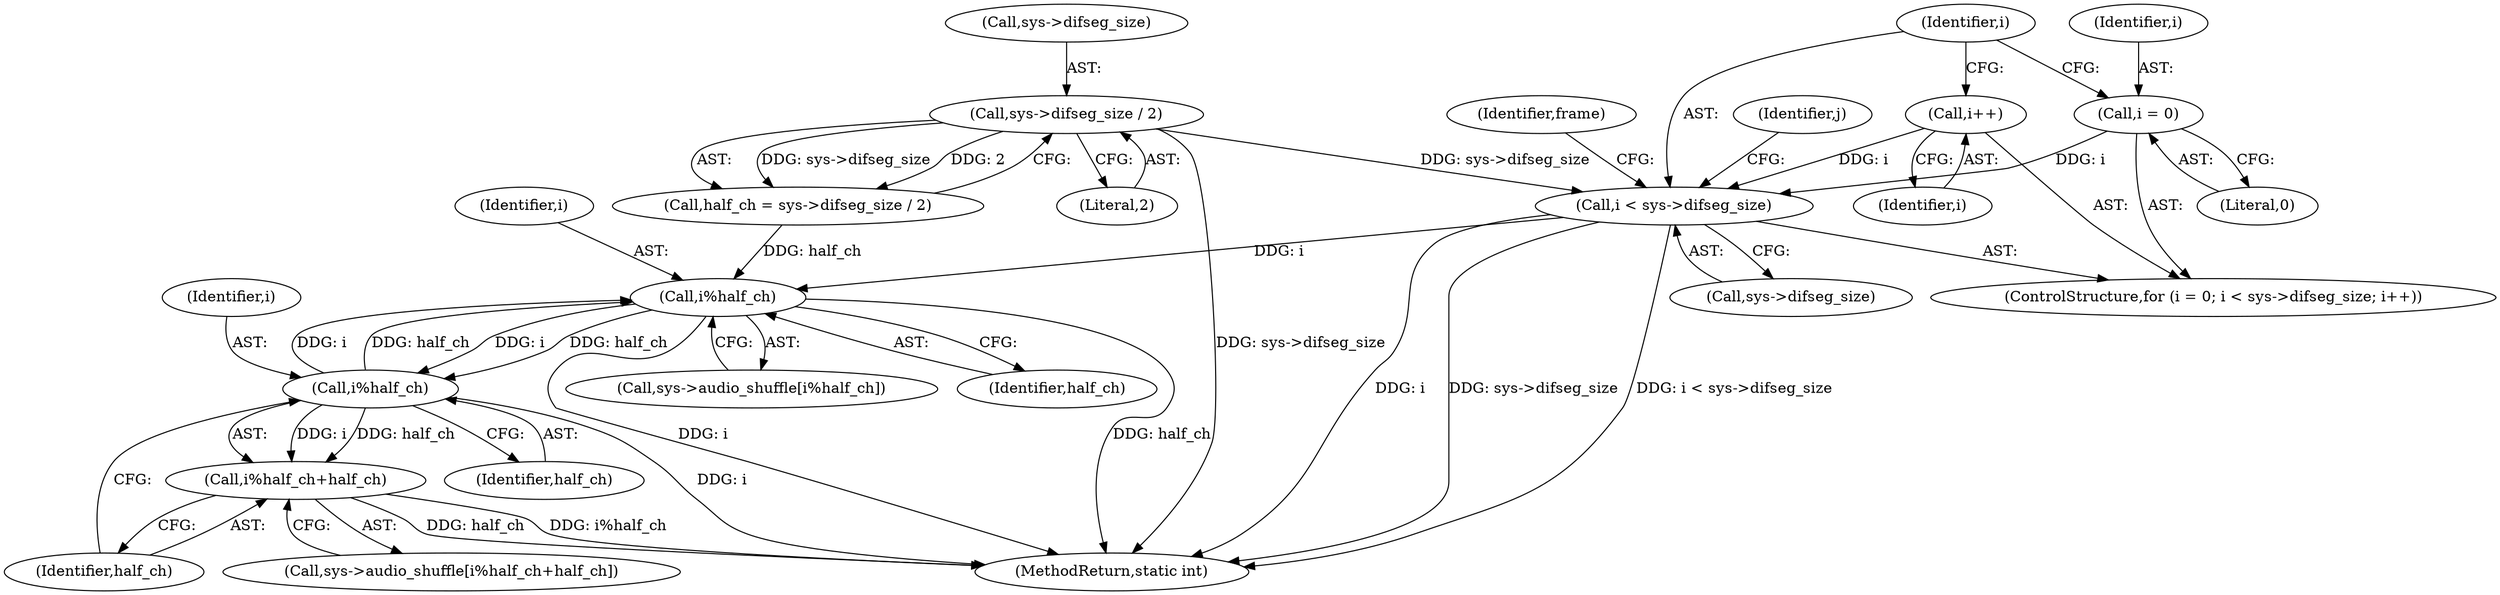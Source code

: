 digraph "0_libav_2d1c0dea5f6b91bec7f5fa53ec050913d851e366@pointer" {
"1000238" [label="(Call,i < sys->difseg_size)"];
"1000235" [label="(Call,i = 0)"];
"1000243" [label="(Call,i++)"];
"1000194" [label="(Call,sys->difseg_size / 2)"];
"1000421" [label="(Call,i%half_ch)"];
"1000470" [label="(Call,i%half_ch)"];
"1000469" [label="(Call,i%half_ch+half_ch)"];
"1000465" [label="(Call,sys->audio_shuffle[i%half_ch+half_ch])"];
"1000422" [label="(Identifier,i)"];
"1000238" [label="(Call,i < sys->difseg_size)"];
"1000234" [label="(ControlStructure,for (i = 0; i < sys->difseg_size; i++))"];
"1000472" [label="(Identifier,half_ch)"];
"1000421" [label="(Call,i%half_ch)"];
"1000516" [label="(MethodReturn,static int)"];
"1000198" [label="(Literal,2)"];
"1000254" [label="(Identifier,j)"];
"1000192" [label="(Call,half_ch = sys->difseg_size / 2)"];
"1000195" [label="(Call,sys->difseg_size)"];
"1000243" [label="(Call,i++)"];
"1000194" [label="(Call,sys->difseg_size / 2)"];
"1000417" [label="(Call,sys->audio_shuffle[i%half_ch])"];
"1000247" [label="(Identifier,frame)"];
"1000469" [label="(Call,i%half_ch+half_ch)"];
"1000473" [label="(Identifier,half_ch)"];
"1000470" [label="(Call,i%half_ch)"];
"1000237" [label="(Literal,0)"];
"1000471" [label="(Identifier,i)"];
"1000240" [label="(Call,sys->difseg_size)"];
"1000236" [label="(Identifier,i)"];
"1000244" [label="(Identifier,i)"];
"1000239" [label="(Identifier,i)"];
"1000235" [label="(Call,i = 0)"];
"1000423" [label="(Identifier,half_ch)"];
"1000238" -> "1000234"  [label="AST: "];
"1000238" -> "1000240"  [label="CFG: "];
"1000239" -> "1000238"  [label="AST: "];
"1000240" -> "1000238"  [label="AST: "];
"1000247" -> "1000238"  [label="CFG: "];
"1000254" -> "1000238"  [label="CFG: "];
"1000238" -> "1000516"  [label="DDG: i"];
"1000238" -> "1000516"  [label="DDG: sys->difseg_size"];
"1000238" -> "1000516"  [label="DDG: i < sys->difseg_size"];
"1000235" -> "1000238"  [label="DDG: i"];
"1000243" -> "1000238"  [label="DDG: i"];
"1000194" -> "1000238"  [label="DDG: sys->difseg_size"];
"1000238" -> "1000421"  [label="DDG: i"];
"1000235" -> "1000234"  [label="AST: "];
"1000235" -> "1000237"  [label="CFG: "];
"1000236" -> "1000235"  [label="AST: "];
"1000237" -> "1000235"  [label="AST: "];
"1000239" -> "1000235"  [label="CFG: "];
"1000243" -> "1000234"  [label="AST: "];
"1000243" -> "1000244"  [label="CFG: "];
"1000244" -> "1000243"  [label="AST: "];
"1000239" -> "1000243"  [label="CFG: "];
"1000194" -> "1000192"  [label="AST: "];
"1000194" -> "1000198"  [label="CFG: "];
"1000195" -> "1000194"  [label="AST: "];
"1000198" -> "1000194"  [label="AST: "];
"1000192" -> "1000194"  [label="CFG: "];
"1000194" -> "1000516"  [label="DDG: sys->difseg_size"];
"1000194" -> "1000192"  [label="DDG: sys->difseg_size"];
"1000194" -> "1000192"  [label="DDG: 2"];
"1000421" -> "1000417"  [label="AST: "];
"1000421" -> "1000423"  [label="CFG: "];
"1000422" -> "1000421"  [label="AST: "];
"1000423" -> "1000421"  [label="AST: "];
"1000417" -> "1000421"  [label="CFG: "];
"1000421" -> "1000516"  [label="DDG: half_ch"];
"1000421" -> "1000516"  [label="DDG: i"];
"1000470" -> "1000421"  [label="DDG: i"];
"1000470" -> "1000421"  [label="DDG: half_ch"];
"1000192" -> "1000421"  [label="DDG: half_ch"];
"1000421" -> "1000470"  [label="DDG: i"];
"1000421" -> "1000470"  [label="DDG: half_ch"];
"1000470" -> "1000469"  [label="AST: "];
"1000470" -> "1000472"  [label="CFG: "];
"1000471" -> "1000470"  [label="AST: "];
"1000472" -> "1000470"  [label="AST: "];
"1000473" -> "1000470"  [label="CFG: "];
"1000470" -> "1000516"  [label="DDG: i"];
"1000470" -> "1000469"  [label="DDG: i"];
"1000470" -> "1000469"  [label="DDG: half_ch"];
"1000469" -> "1000465"  [label="AST: "];
"1000469" -> "1000473"  [label="CFG: "];
"1000473" -> "1000469"  [label="AST: "];
"1000465" -> "1000469"  [label="CFG: "];
"1000469" -> "1000516"  [label="DDG: half_ch"];
"1000469" -> "1000516"  [label="DDG: i%half_ch"];
}
